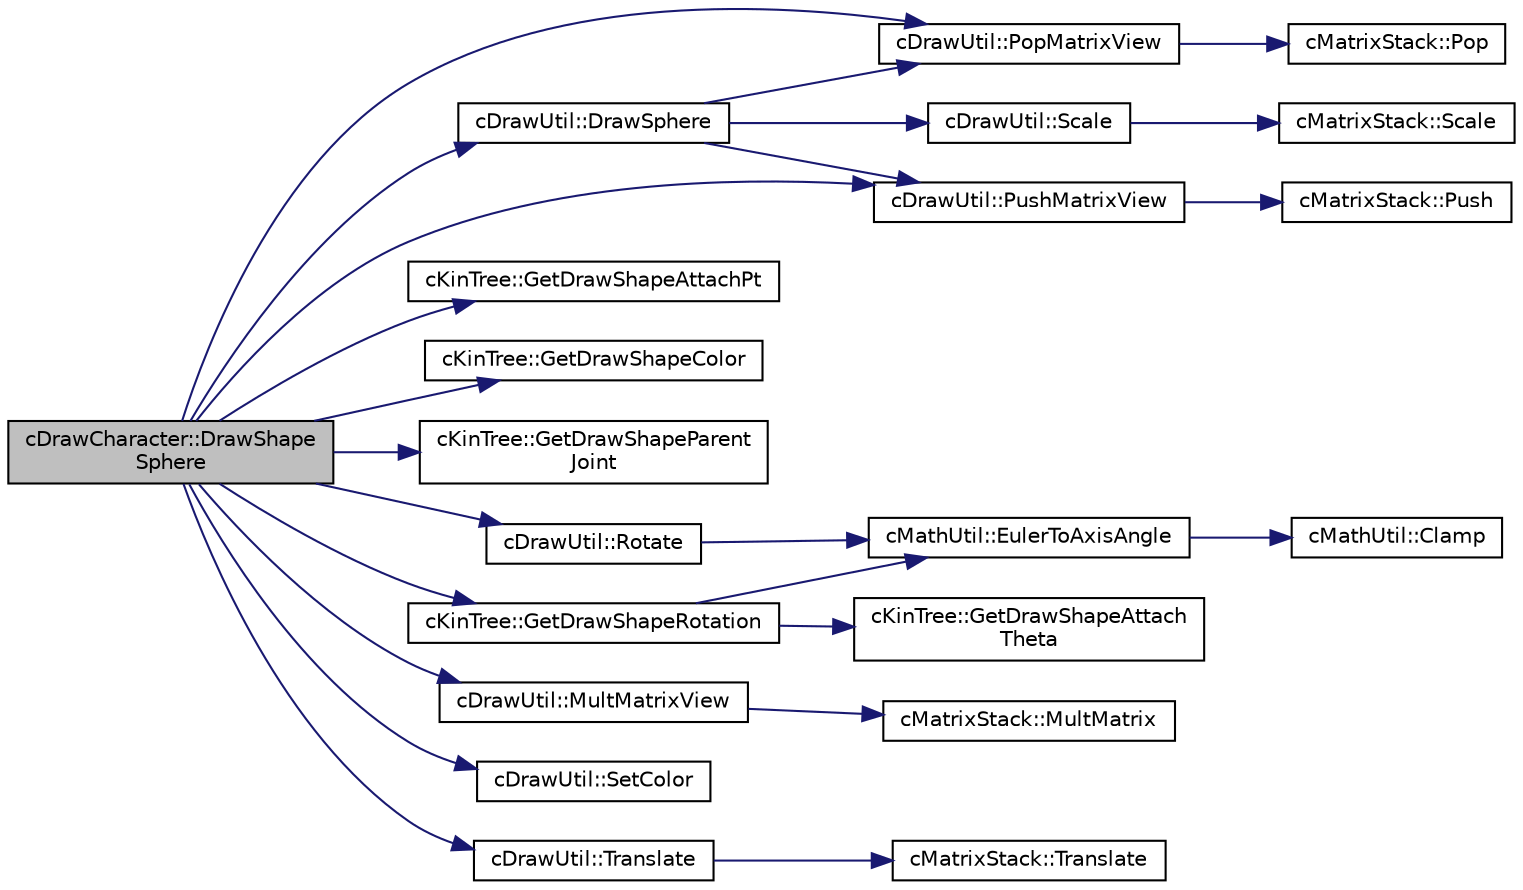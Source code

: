 digraph "cDrawCharacter::DrawShapeSphere"
{
 // LATEX_PDF_SIZE
  edge [fontname="Helvetica",fontsize="10",labelfontname="Helvetica",labelfontsize="10"];
  node [fontname="Helvetica",fontsize="10",shape=record];
  rankdir="LR";
  Node1 [label="cDrawCharacter::DrawShape\lSphere",height=0.2,width=0.4,color="black", fillcolor="grey75", style="filled", fontcolor="black",tooltip=" "];
  Node1 -> Node2 [color="midnightblue",fontsize="10",style="solid",fontname="Helvetica"];
  Node2 [label="cDrawUtil::DrawSphere",height=0.2,width=0.4,color="black", fillcolor="white", style="filled",URL="$classc_draw_util.html#a4cb49515f4c561c95dafcea3f7b2a0cb",tooltip=" "];
  Node2 -> Node3 [color="midnightblue",fontsize="10",style="solid",fontname="Helvetica"];
  Node3 [label="cDrawUtil::PopMatrixView",height=0.2,width=0.4,color="black", fillcolor="white", style="filled",URL="$classc_draw_util.html#a8bec79da8550795d4b4966a94af7cf51",tooltip=" "];
  Node3 -> Node4 [color="midnightblue",fontsize="10",style="solid",fontname="Helvetica"];
  Node4 [label="cMatrixStack::Pop",height=0.2,width=0.4,color="black", fillcolor="white", style="filled",URL="$classc_matrix_stack.html#a6be215a8d6dc7f91c8e9577a8b550bfc",tooltip=" "];
  Node2 -> Node5 [color="midnightblue",fontsize="10",style="solid",fontname="Helvetica"];
  Node5 [label="cDrawUtil::PushMatrixView",height=0.2,width=0.4,color="black", fillcolor="white", style="filled",URL="$classc_draw_util.html#a166a3c9df5df3cb262d090cb2aaba33b",tooltip=" "];
  Node5 -> Node6 [color="midnightblue",fontsize="10",style="solid",fontname="Helvetica"];
  Node6 [label="cMatrixStack::Push",height=0.2,width=0.4,color="black", fillcolor="white", style="filled",URL="$classc_matrix_stack.html#aac0bfd176fd31cabb3e74a0a12b5a5d9",tooltip=" "];
  Node2 -> Node7 [color="midnightblue",fontsize="10",style="solid",fontname="Helvetica"];
  Node7 [label="cDrawUtil::Scale",height=0.2,width=0.4,color="black", fillcolor="white", style="filled",URL="$classc_draw_util.html#a9bb8552fad17d6bb2b5e6bb523859a61",tooltip=" "];
  Node7 -> Node8 [color="midnightblue",fontsize="10",style="solid",fontname="Helvetica"];
  Node8 [label="cMatrixStack::Scale",height=0.2,width=0.4,color="black", fillcolor="white", style="filled",URL="$classc_matrix_stack.html#a5ec94676f022413d2acdc471dd112614",tooltip=" "];
  Node1 -> Node9 [color="midnightblue",fontsize="10",style="solid",fontname="Helvetica"];
  Node9 [label="cKinTree::GetDrawShapeAttachPt",height=0.2,width=0.4,color="black", fillcolor="white", style="filled",URL="$classc_kin_tree.html#a21e64e58b33f5c6d90a8147a571e4678",tooltip=" "];
  Node1 -> Node10 [color="midnightblue",fontsize="10",style="solid",fontname="Helvetica"];
  Node10 [label="cKinTree::GetDrawShapeColor",height=0.2,width=0.4,color="black", fillcolor="white", style="filled",URL="$classc_kin_tree.html#a764ea9c994e58118f4aae348193637de",tooltip=" "];
  Node1 -> Node11 [color="midnightblue",fontsize="10",style="solid",fontname="Helvetica"];
  Node11 [label="cKinTree::GetDrawShapeParent\lJoint",height=0.2,width=0.4,color="black", fillcolor="white", style="filled",URL="$classc_kin_tree.html#a6d0b1dfd1e8e75fdd370a750c5322461",tooltip=" "];
  Node1 -> Node12 [color="midnightblue",fontsize="10",style="solid",fontname="Helvetica"];
  Node12 [label="cKinTree::GetDrawShapeRotation",height=0.2,width=0.4,color="black", fillcolor="white", style="filled",URL="$classc_kin_tree.html#af8c9805aaed6e8dbd13ef7d7b47dc96c",tooltip=" "];
  Node12 -> Node13 [color="midnightblue",fontsize="10",style="solid",fontname="Helvetica"];
  Node13 [label="cMathUtil::EulerToAxisAngle",height=0.2,width=0.4,color="black", fillcolor="white", style="filled",URL="$classc_math_util.html#a8fd8f44cd65cdaa9c5cc1b1ff4b3652e",tooltip=" "];
  Node13 -> Node14 [color="midnightblue",fontsize="10",style="solid",fontname="Helvetica"];
  Node14 [label="cMathUtil::Clamp",height=0.2,width=0.4,color="black", fillcolor="white", style="filled",URL="$classc_math_util.html#ac7702e2a05013616d11f03619d9b4f1e",tooltip=" "];
  Node12 -> Node15 [color="midnightblue",fontsize="10",style="solid",fontname="Helvetica"];
  Node15 [label="cKinTree::GetDrawShapeAttach\lTheta",height=0.2,width=0.4,color="black", fillcolor="white", style="filled",URL="$classc_kin_tree.html#a532879f1b5d42d0b8c8f80ae456d7cc5",tooltip=" "];
  Node1 -> Node16 [color="midnightblue",fontsize="10",style="solid",fontname="Helvetica"];
  Node16 [label="cDrawUtil::MultMatrixView",height=0.2,width=0.4,color="black", fillcolor="white", style="filled",URL="$classc_draw_util.html#aa01624e1ccc51c5a2e69fb1ad8cea7f7",tooltip=" "];
  Node16 -> Node17 [color="midnightblue",fontsize="10",style="solid",fontname="Helvetica"];
  Node17 [label="cMatrixStack::MultMatrix",height=0.2,width=0.4,color="black", fillcolor="white", style="filled",URL="$classc_matrix_stack.html#a633ad90c4738625bb37dfcb4f2c9da6f",tooltip=" "];
  Node1 -> Node3 [color="midnightblue",fontsize="10",style="solid",fontname="Helvetica"];
  Node1 -> Node5 [color="midnightblue",fontsize="10",style="solid",fontname="Helvetica"];
  Node1 -> Node18 [color="midnightblue",fontsize="10",style="solid",fontname="Helvetica"];
  Node18 [label="cDrawUtil::Rotate",height=0.2,width=0.4,color="black", fillcolor="white", style="filled",URL="$classc_draw_util.html#a4f7570c5620a3429f43f0e92055ed771",tooltip=" "];
  Node18 -> Node13 [color="midnightblue",fontsize="10",style="solid",fontname="Helvetica"];
  Node1 -> Node19 [color="midnightblue",fontsize="10",style="solid",fontname="Helvetica"];
  Node19 [label="cDrawUtil::SetColor",height=0.2,width=0.4,color="black", fillcolor="white", style="filled",URL="$classc_draw_util.html#a4b68878bee6cbfe53db7dc6bb9e16f70",tooltip=" "];
  Node1 -> Node20 [color="midnightblue",fontsize="10",style="solid",fontname="Helvetica"];
  Node20 [label="cDrawUtil::Translate",height=0.2,width=0.4,color="black", fillcolor="white", style="filled",URL="$classc_draw_util.html#a1904a7034bb0ec43afdab4642d36e543",tooltip=" "];
  Node20 -> Node21 [color="midnightblue",fontsize="10",style="solid",fontname="Helvetica"];
  Node21 [label="cMatrixStack::Translate",height=0.2,width=0.4,color="black", fillcolor="white", style="filled",URL="$classc_matrix_stack.html#a9ab74621b7112ebf367e7c6feafff233",tooltip=" "];
}
